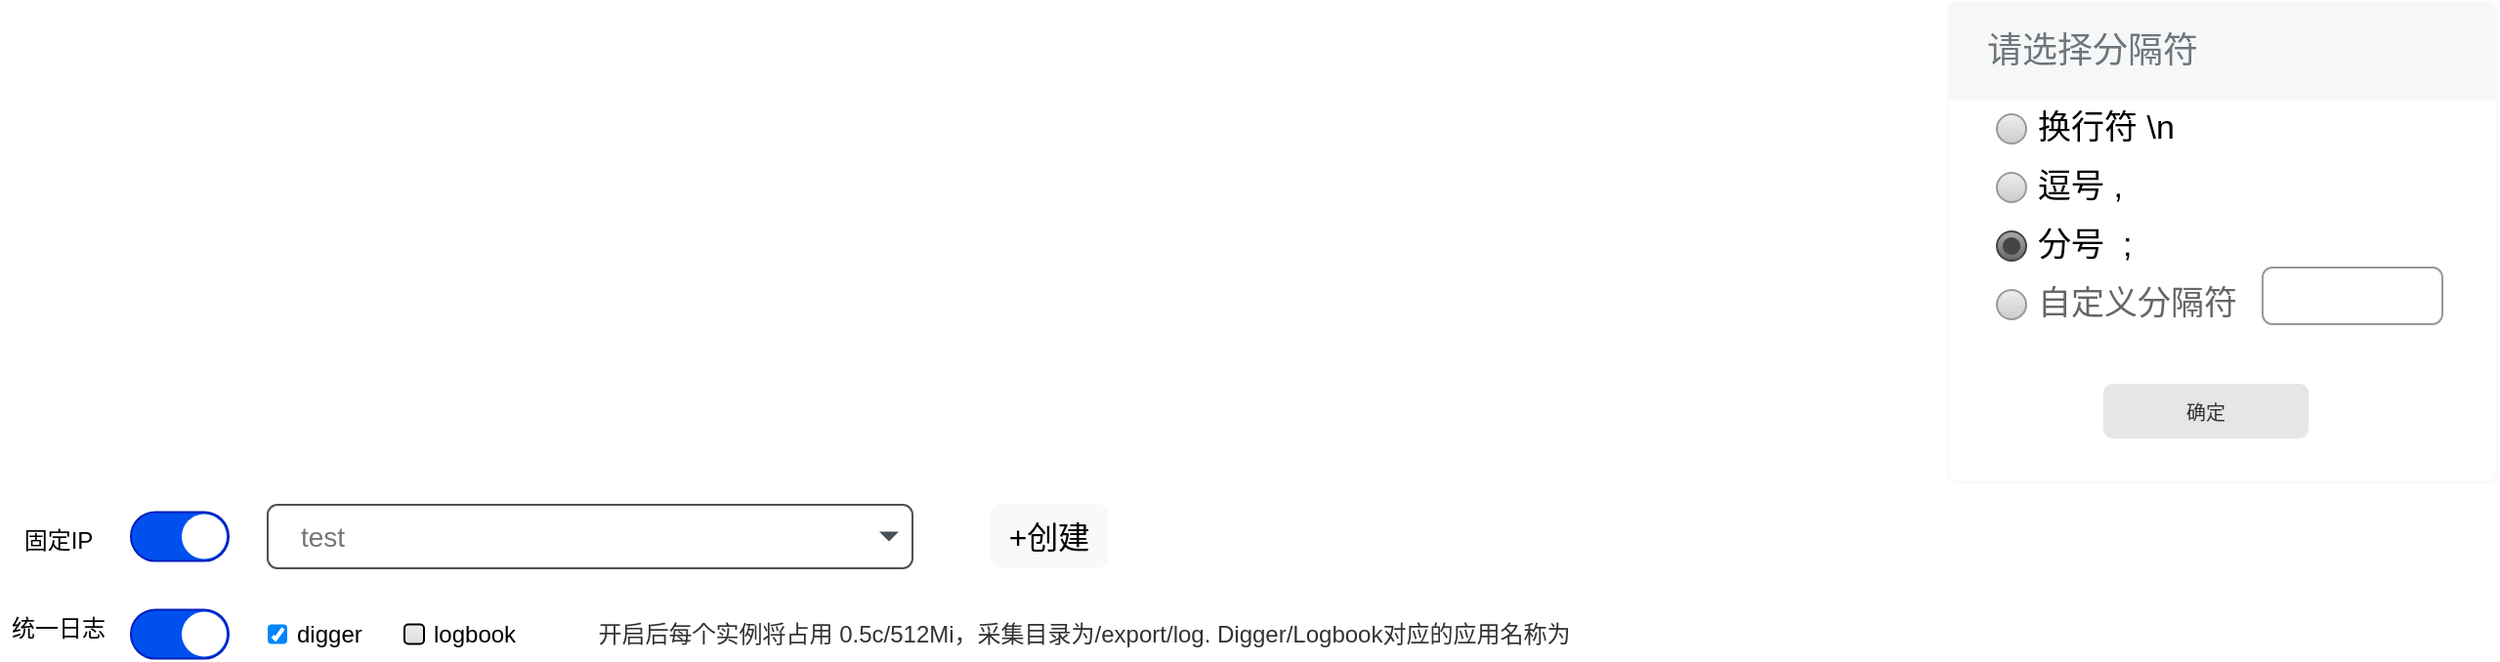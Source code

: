 <mxfile version="13.6.5">
    <diagram id="hUs9ZAYrc9MjiG2jpgki" name="Page-1">
        <mxGraphModel dx="1871" dy="795" grid="0" gridSize="10" guides="1" tooltips="1" connect="1" arrows="1" fold="1" page="1" pageScale="1" pageWidth="827" pageHeight="1169" background="#FFFFFF" math="0" shadow="0">
            <root>
                <mxCell id="0"/>
                <mxCell id="1" parent="0"/>
                <mxCell id="35" value="" style="html=1;shadow=0;dashed=0;shape=mxgraph.bootstrap.rrect;rSize=5;strokeColor=#F8F9FA;html=1;whiteSpace=wrap;fillColor=#ffffff;fontColor=#212529;verticalAlign=bottom;align=left;spacing=20;spacingBottom=0;fontSize=14;" vertex="1" parent="1">
                    <mxGeometry x="183" y="181" width="281" height="244" as="geometry"/>
                </mxCell>
                <mxCell id="36" value="请选择分隔符" style="html=1;shadow=0;dashed=0;shape=mxgraph.bootstrap.topButton;rSize=5;perimeter=none;whiteSpace=wrap;fillColor=#F7F7F7;strokeColor=#F8F9FA;fontColor=#6C767D;resizeWidth=1;fontSize=18;align=left;spacing=20;" vertex="1" parent="35">
                    <mxGeometry width="281" height="50" relative="1" as="geometry">
                        <mxPoint y="-2" as="offset"/>
                    </mxGeometry>
                </mxCell>
                <mxCell id="33" value="确定" style="rounded=1;html=1;shadow=0;dashed=0;whiteSpace=wrap;fontSize=10;fillColor=#E6E6E6;align=center;strokeColor=#E6E6E6;fontColor=#333333;" vertex="1" parent="35">
                    <mxGeometry x="80" y="194" width="104" height="27" as="geometry"/>
                </mxCell>
                <mxCell id="3" value="" style="html=1;verticalLabelPosition=bottom;labelBackgroundColor=#ffffff;verticalAlign=top;shadow=0;dashed=0;strokeWidth=1;shape=mxgraph.ios7ui.onOffButton;buttonState=on;strokeColor=#001DBC;strokeColor2=#aaaaaa;fillColor=#0050ef;fillColor2=#ffffff;fontColor=#ffffff;" vertex="1" parent="1">
                    <mxGeometry x="-747" y="490.25" width="43.5" height="25" as="geometry"/>
                </mxCell>
                <mxCell id="4" value="" style="html=1;verticalLabelPosition=bottom;labelBackgroundColor=#ffffff;verticalAlign=top;shadow=0;dashed=0;strokeWidth=1;shape=mxgraph.ios7ui.onOffButton;buttonState=on;strokeColor=#001DBC;strokeColor2=#aaaaaa;fillColor=#0050ef;fillColor2=#ffffff;fontColor=#ffffff;" vertex="1" parent="1">
                    <mxGeometry x="-747" y="440.25" width="43.5" height="25" as="geometry"/>
                </mxCell>
                <mxCell id="10" value="test" style="html=1;shadow=0;dashed=0;shape=mxgraph.bootstrap.rrect;rSize=5;strokeColor=#505050;strokeWidth=1;fillColor=#ffffff;fontColor=#777777;whiteSpace=wrap;align=left;verticalAlign=middle;fontStyle=0;fontSize=14;spacingRight=0;spacing=17;" vertex="1" parent="1">
                    <mxGeometry x="-677" y="436.5" width="330" height="32.5" as="geometry"/>
                </mxCell>
                <mxCell id="11" value="" style="shape=triangle;direction=south;fillColor=#495057;strokeColor=none;perimeter=none;" vertex="1" parent="10">
                    <mxGeometry x="1" y="0.5" width="10" height="5" relative="1" as="geometry">
                        <mxPoint x="-17" y="-2.5" as="offset"/>
                    </mxGeometry>
                </mxCell>
                <mxCell id="12" value="digger" style="html=1;shadow=0;dashed=0;shape=mxgraph.bootstrap.checkbox2;labelPosition=right;verticalLabelPosition=middle;align=left;verticalAlign=middle;gradientColor=#DEDEDE;fillColor=#EDEDED;checked=1;spacing=5;checkedFill=#0085FC;checkedStroke=#ffffff;fontColor=#000000;" vertex="1" parent="1">
                    <mxGeometry x="-677" y="497.75" width="10" height="10" as="geometry"/>
                </mxCell>
                <mxCell id="13" value="logbook" style="html=1;shadow=0;dashed=0;shape=mxgraph.bootstrap.checkbox2;labelPosition=right;verticalLabelPosition=middle;align=left;verticalAlign=middle;gradientColor=#DEDEDE;fillColor=#EDEDED;checked=0;spacing=5;checkedFill=#0085FC;checkedStroke=#ffffff;fontColor=#000000;" vertex="1" parent="1">
                    <mxGeometry x="-607" y="497.75" width="10" height="10" as="geometry"/>
                </mxCell>
                <mxCell id="14" value="+创建" style="html=1;shadow=0;dashed=0;shape=mxgraph.bootstrap.rrect;rSize=5;strokeColor=none;strokeWidth=1;fillColor=#F8F9FA;fontColor=#000000;whiteSpace=wrap;align=center;verticalAlign=middle;spacingLeft=0;fontStyle=0;fontSize=16;spacing=5;" vertex="1" parent="1">
                    <mxGeometry x="-307" y="436" width="60" height="33" as="geometry"/>
                </mxCell>
                <mxCell id="19" value="开启后每个实例将占用 0.5c/512Mi，采集目录为/export/log. Digger/Logbook对应的应用名称为" style="text;html=1;strokeColor=none;fillColor=none;align=center;verticalAlign=middle;whiteSpace=wrap;rounded=0;fontColor=#333333;" vertex="1" parent="1">
                    <mxGeometry x="-537" y="492.75" width="556" height="20" as="geometry"/>
                </mxCell>
                <mxCell id="20" value="固定IP" style="text;html=1;strokeColor=none;fillColor=none;align=center;verticalAlign=middle;whiteSpace=wrap;rounded=0;fontColor=#000000;" vertex="1" parent="1">
                    <mxGeometry x="-804" y="445.25" width="40" height="20" as="geometry"/>
                </mxCell>
                <mxCell id="21" value="统一日志" style="text;html=1;strokeColor=none;fillColor=none;align=center;verticalAlign=middle;whiteSpace=wrap;rounded=0;fontColor=#000000;" vertex="1" parent="1">
                    <mxGeometry x="-814" y="490.25" width="60" height="20" as="geometry"/>
                </mxCell>
                <mxCell id="24" value="" style="strokeWidth=1;shadow=0;dashed=0;align=center;html=1;shape=mxgraph.mockup.forms.rrect;rSize=0;fillColor=#ffffff;recursiveResize=0;fontColor=#000000;strokeColor=none;" vertex="1" parent="1">
                    <mxGeometry x="200" y="229" width="150" height="120" as="geometry"/>
                </mxCell>
                <mxCell id="25" value="&lt;font color=&quot;#000000&quot;&gt;换行符 \n&lt;/font&gt;" style="shape=ellipse;rSize=0;fillColor=#eeeeee;strokeColor=#999999;gradientColor=#cccccc;html=1;align=left;spacingLeft=4;fontSize=17;fontColor=#666666;labelPosition=right;" vertex="1" parent="24">
                    <mxGeometry x="8" y="7.5" width="15" height="15" as="geometry"/>
                </mxCell>
                <mxCell id="26" value="&lt;font color=&quot;#000000&quot;&gt;逗号 ,&lt;/font&gt;" style="shape=ellipse;rSize=0;fillColor=#eeeeee;strokeColor=#999999;gradientColor=#cccccc;html=1;align=left;spacingLeft=4;fontSize=17;fontColor=#666666;labelPosition=right;" vertex="1" parent="24">
                    <mxGeometry x="8" y="37.5" width="15" height="15" as="geometry"/>
                </mxCell>
                <mxCell id="27" value="&lt;font color=&quot;#000000&quot;&gt;分号&amp;nbsp; ;&lt;/font&gt;" style="shape=ellipse;rSize=0;fillColor=#aaaaaa;strokeColor=#444444;gradientColor=#666666;html=1;align=left;spacingLeft=4;fontSize=17;fontColor=#008cff;labelPosition=right;" vertex="1" parent="24">
                    <mxGeometry x="8" y="67.5" width="15" height="15" as="geometry"/>
                </mxCell>
                <mxCell id="28" value="" style="shape=ellipse;fillColor=#444444;strokeColor=none;html=1;" vertex="1" parent="27">
                    <mxGeometry x="3" y="3" width="9" height="9" as="geometry"/>
                </mxCell>
                <mxCell id="29" value="自定义分隔符&amp;nbsp;" style="shape=ellipse;rSize=0;fillColor=#eeeeee;strokeColor=#999999;gradientColor=#cccccc;html=1;align=left;spacingLeft=4;fontSize=17;fontColor=#666666;labelPosition=right;" vertex="1" parent="24">
                    <mxGeometry x="8" y="97.5" width="15" height="15" as="geometry"/>
                </mxCell>
                <mxCell id="31" value="" style="html=1;shadow=0;dashed=0;shape=mxgraph.bootstrap.rrect;rSize=5;fillColor=none;strokeColor=#999999;align=left;spacing=15;fontSize=14;fontColor=#6C767D;" vertex="1" parent="1">
                    <mxGeometry x="344" y="315" width="92" height="29" as="geometry"/>
                </mxCell>
            </root>
        </mxGraphModel>
    </diagram>
</mxfile>